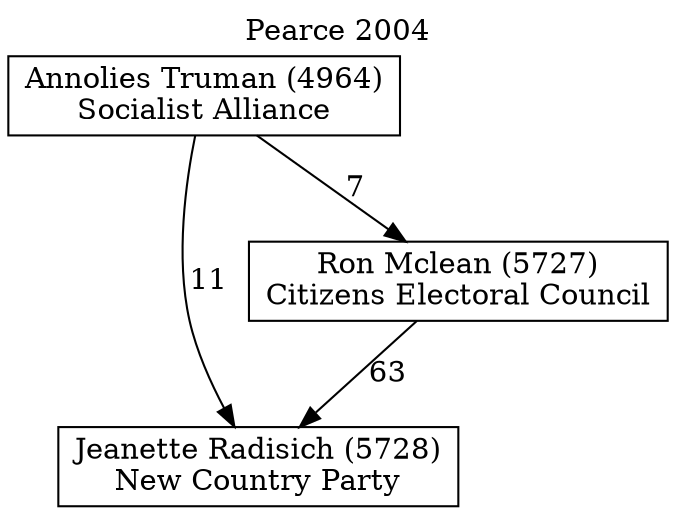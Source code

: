 // House preference flow
digraph "Jeanette Radisich (5728)_Pearce_2004" {
	graph [label="Pearce 2004" labelloc=t mclimit=10]
	node [shape=box]
	"Jeanette Radisich (5728)" [label="Jeanette Radisich (5728)
New Country Party"]
	"Ron Mclean (5727)" [label="Ron Mclean (5727)
Citizens Electoral Council"]
	"Annolies Truman (4964)" [label="Annolies Truman (4964)
Socialist Alliance"]
	"Ron Mclean (5727)" -> "Jeanette Radisich (5728)" [label=63]
	"Annolies Truman (4964)" -> "Ron Mclean (5727)" [label=7]
	"Annolies Truman (4964)" -> "Jeanette Radisich (5728)" [label=11]
}
